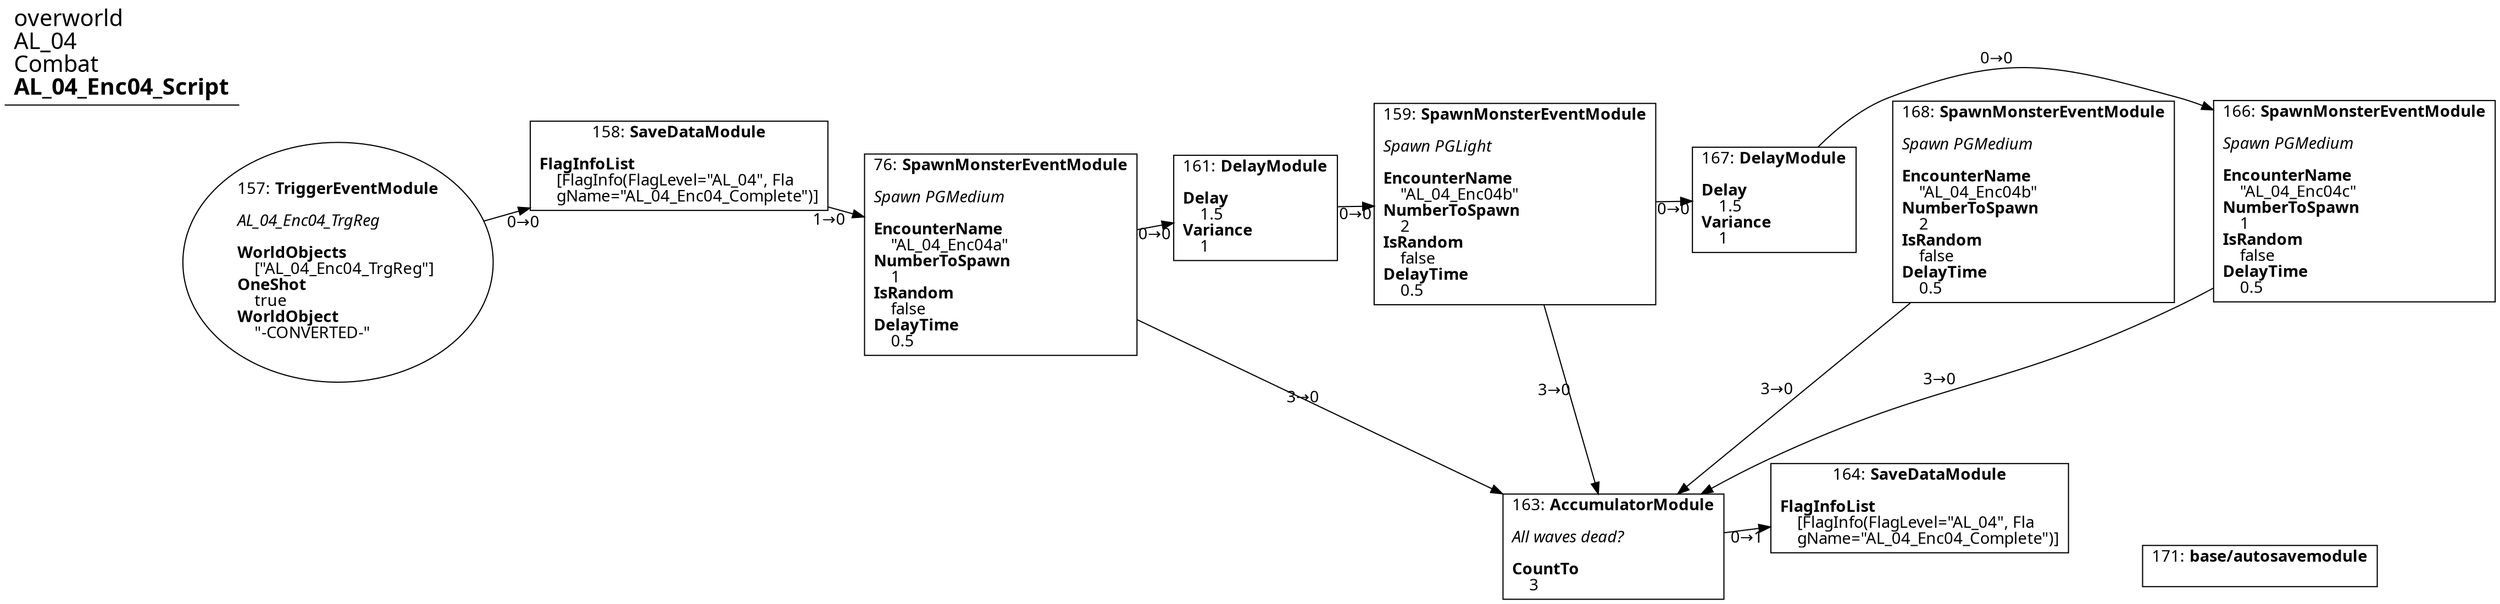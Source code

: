 digraph {
    layout = fdp;
    overlap = prism;
    sep = "+16";
    splines = spline;

    node [ shape = box ];

    graph [ fontname = "Segoe UI" ];
    node [ fontname = "Segoe UI" ];
    edge [ fontname = "Segoe UI" ];

    76 [ label = <76: <b>SpawnMonsterEventModule</b><br/><br/><i>Spawn PGMedium<br align="left"/></i><br align="left"/><b>EncounterName</b><br align="left"/>    &quot;AL_04_Enc04a&quot;<br align="left"/><b>NumberToSpawn</b><br align="left"/>    1<br align="left"/><b>IsRandom</b><br align="left"/>    false<br align="left"/><b>DelayTime</b><br align="left"/>    0.5<br align="left"/>> ];
    76 [ pos = "0.326,-0.24200001!" ];
    76 -> 161 [ label = "0→0" ];
    76 -> 163 [ label = "3→0" ];

    157 [ label = <157: <b>TriggerEventModule</b><br/><br/><i>AL_04_Enc04_TrgReg<br align="left"/></i><br align="left"/><b>WorldObjects</b><br align="left"/>    [&quot;AL_04_Enc04_TrgReg&quot;]<br align="left"/><b>OneShot</b><br align="left"/>    true<br align="left"/><b>WorldObject</b><br align="left"/>    &quot;-CONVERTED-&quot;<br align="left"/>> ];
    157 [ shape = oval ]
    157 [ pos = "-0.22100002,-0.21900001!" ];
    157 -> 158 [ label = "0→0" ];

    158 [ label = <158: <b>SaveDataModule</b><br/><br/><b>FlagInfoList</b><br align="left"/>    [FlagInfo(FlagLevel=&quot;AL_04&quot;, Fla<br align="left"/>    gName=&quot;AL_04_Enc04_Complete&quot;)]<br align="left"/>> ];
    158 [ pos = "0.055000003,-0.21900001!" ];
    158 -> 76 [ label = "1→0" ];

    159 [ label = <159: <b>SpawnMonsterEventModule</b><br/><br/><i>Spawn PGLight<br align="left"/></i><br align="left"/><b>EncounterName</b><br align="left"/>    &quot;AL_04_Enc04b&quot;<br align="left"/><b>NumberToSpawn</b><br align="left"/>    2<br align="left"/><b>IsRandom</b><br align="left"/>    false<br align="left"/><b>DelayTime</b><br align="left"/>    0.5<br align="left"/>> ];
    159 [ pos = "0.88500005,-0.24200001!" ];
    159 -> 163 [ label = "3→0" ];
    159 -> 167 [ label = "0→0" ];

    161 [ label = <161: <b>DelayModule</b><br/><br/><b>Delay</b><br align="left"/>    1.5<br align="left"/><b>Variance</b><br align="left"/>    1<br align="left"/>> ];
    161 [ pos = "0.66300005,-0.24200001!" ];
    161 -> 159 [ label = "0→0" ];

    163 [ label = <163: <b>AccumulatorModule</b><br/><br/><i>All waves dead?<br align="left"/></i><br align="left"/><b>CountTo</b><br align="left"/>    3<br align="left"/>> ];
    163 [ pos = "1.761,-0.78900003!" ];
    163 -> 164 [ label = "0→1" ];

    164 [ label = <164: <b>SaveDataModule</b><br/><br/><b>FlagInfoList</b><br align="left"/>    [FlagInfo(FlagLevel=&quot;AL_04&quot;, Fla<br align="left"/>    gName=&quot;AL_04_Enc04_Complete&quot;)]<br align="left"/>> ];
    164 [ pos = "2.0500002,-0.76600003!" ];

    166 [ label = <166: <b>SpawnMonsterEventModule</b><br/><br/><i>Spawn PGMedium<br align="left"/></i><br align="left"/><b>EncounterName</b><br align="left"/>    &quot;AL_04_Enc04c&quot;<br align="left"/><b>NumberToSpawn</b><br align="left"/>    1<br align="left"/><b>IsRandom</b><br align="left"/>    false<br align="left"/><b>DelayTime</b><br align="left"/>    0.5<br align="left"/>> ];
    166 [ pos = "1.4610001,-0.24200001!" ];
    166 -> 163 [ label = "3→0" ];

    167 [ label = <167: <b>DelayModule</b><br/><br/><b>Delay</b><br align="left"/>    1.5<br align="left"/><b>Variance</b><br align="left"/>    1<br align="left"/>> ];
    167 [ pos = "1.23,-0.24200001!" ];
    167 -> 166 [ label = "0→0" ];

    168 [ label = <168: <b>SpawnMonsterEventModule</b><br/><br/><i>Spawn PGMedium<br align="left"/></i><br align="left"/><b>EncounterName</b><br align="left"/>    &quot;AL_04_Enc04b&quot;<br align="left"/><b>NumberToSpawn</b><br align="left"/>    2<br align="left"/><b>IsRandom</b><br align="left"/>    false<br align="left"/><b>DelayTime</b><br align="left"/>    0.5<br align="left"/>> ];
    168 [ pos = "1.4610001,-0.24200001!" ];
    168 -> 163 [ label = "3→0" ];

    171 [ label = <171: <b>base/autosavemodule</b><br/><br/>> ];
    171 [ pos = "2.306,-0.81200004!" ];

    title [ pos = "-0.22200002,-0.21800001!" ];
    title [ shape = underline ];
    title [ label = <<font point-size="20">overworld<br align="left"/>AL_04<br align="left"/>Combat<br align="left"/><b>AL_04_Enc04_Script</b><br align="left"/></font>> ];
}
